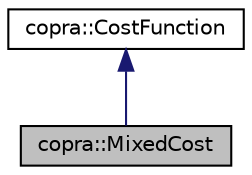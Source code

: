 digraph "copra::MixedCost"
{
 // LATEX_PDF_SIZE
  edge [fontname="Helvetica",fontsize="10",labelfontname="Helvetica",labelfontsize="10"];
  node [fontname="Helvetica",fontsize="10",shape=record];
  Node1 [label="copra::MixedCost",height=0.2,width=0.4,color="black", fillcolor="grey75", style="filled", fontcolor="black",tooltip="Mixed cost function class. This cost function looks for a minimization of a linear combination of tra..."];
  Node2 -> Node1 [dir="back",color="midnightblue",fontsize="10",style="solid",fontname="Helvetica"];
  Node2 [label="copra::CostFunction",height=0.2,width=0.4,color="black", fillcolor="white", style="filled",URL="$classcopra_1_1CostFunction.html",tooltip="Abstract base class that represents cost functions. Any derived class of this one can be added to the..."];
}
